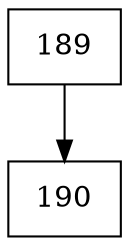 digraph G {
  node [shape=record];
  node0 [label="{189}"];
  node0 -> node1;
  node1 [label="{190}"];
}
